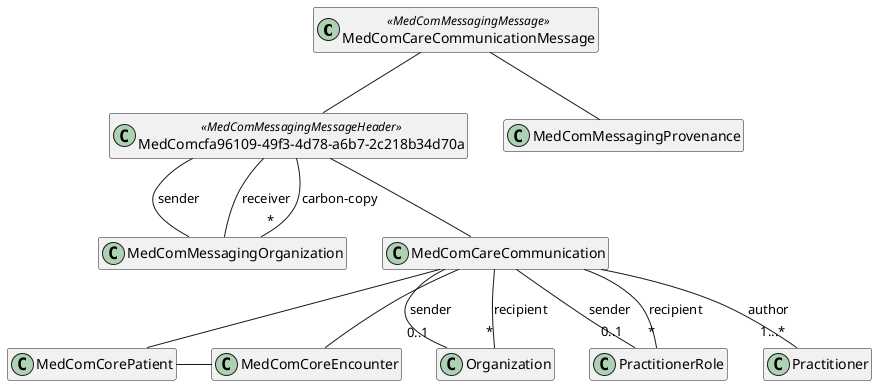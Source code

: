 @startuml CareCommunication

hide empty members

class "MedComCareCommunicationMessage" as message <<MedComMessagingMessage>>
class "MedComcfa96109-49f3-4d78-a6b7-2c218b34d70a" as messageHeader <<MedComMessagingMessageHeader>>
class "MedComMessagingOrganization" as organization
class "MedComCareCommunication" as communication
class "MedComCorePatient" as patient
class "MedComCoreEncounter" as encounter
class "MedComMessagingProvenance" as provenance
class "Organization" as recipientOrganization
class "PractitionerRole" as recipientRole
class "Practitioner" as author

message -- messageHeader
messageHeader -- communication
message -- provenance

messageHeader -- organization : "sender"
messageHeader -- organization : "receiver"
messageHeader --"*" organization : "carbon-copy"

communication -- patient
communication -- encounter
communication --"0..1" recipientOrganization : "sender"
communication --"0..1" recipientRole : "sender"
communication --"*" recipientOrganization : "recipient"
communication --"*" recipientRole : "recipient"
communication --"1...*" author : "author"

patient - encounter
@enduml
